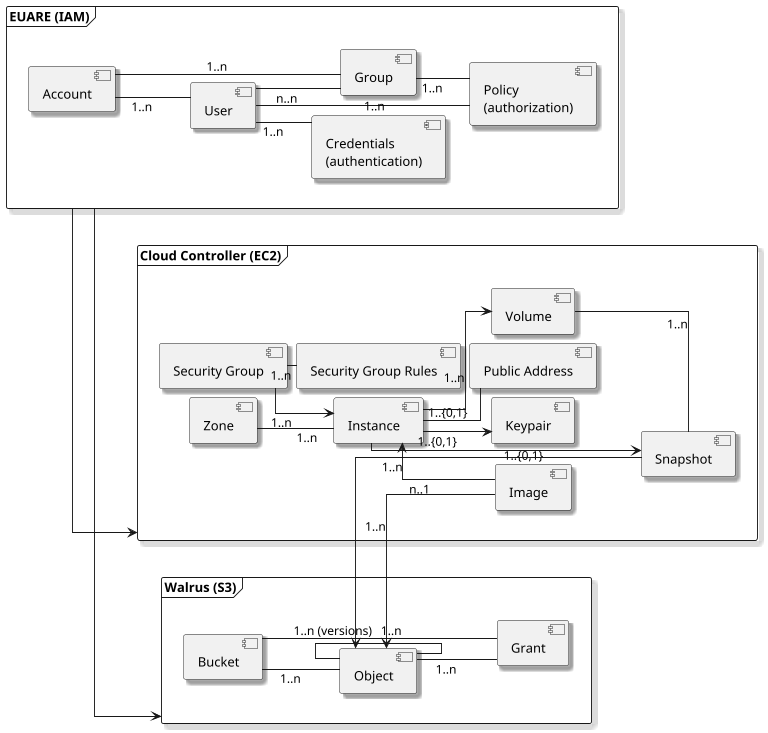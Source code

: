 @startuml logical-model.png
  skinparam shadowing true
  skinparam ranksep 10
  skinparam nodesep 10
  skinparam linetype ortho
  skinparam monochrome true
  left to right direction
  scale 768 width
  frame "EUARE (IAM)" as euare {
    component User as user
    component Group as group
    component Account as account
    component "Policy\n(authorization)" as policy
    component "Credentials\n(authentication)" as creds
    account -- user : 1..n
    account -- group : 1..n
    user -- group : n..n
    user -- creds : 1..n
    group -- policy : 1..n
    user -- policy : 1..n
  }

  frame "Cloud Controller (EC2)" as clc {
    component "Instance" as instance
    component "Security Group" as secgroup
    component "Security Group Rules" as secgrouprule
    component "Volume" as volume
    component "Snapshot" as snapshot
    component "Image" as image
    component "Keypair" as keypair
    component "Public Address" as publicaddress
    component "Zone" as zone
    secgroup -down-> instance : 1..n
    secgroup -down- secgrouprule : 1..n
    image -up-> instance : n..1
    instance -- publicaddress : 1..{0,1}
    instance --> volume : 1..n
    volume -- snapshot : 1..n
    instance --> keypair : 1..{0,1}
    zone -- instance : 1..n
    instance --> snapshot : 1..{0,1}
  }
  
  frame "Walrus (S3)" as walrus {
    component "Bucket" as bucket
    component "Object" as object
    component "Grant" as grant
    object -- grant : 1..n
    object -- object : 1..n (versions)
    bucket -- grant : 1..n
    bucket -- object : 1..n
  }  
  image -up-> object : 1..n
  snapshot -up-> object : 1..n

  euare --> walrus
  euare --> clc
@enduml